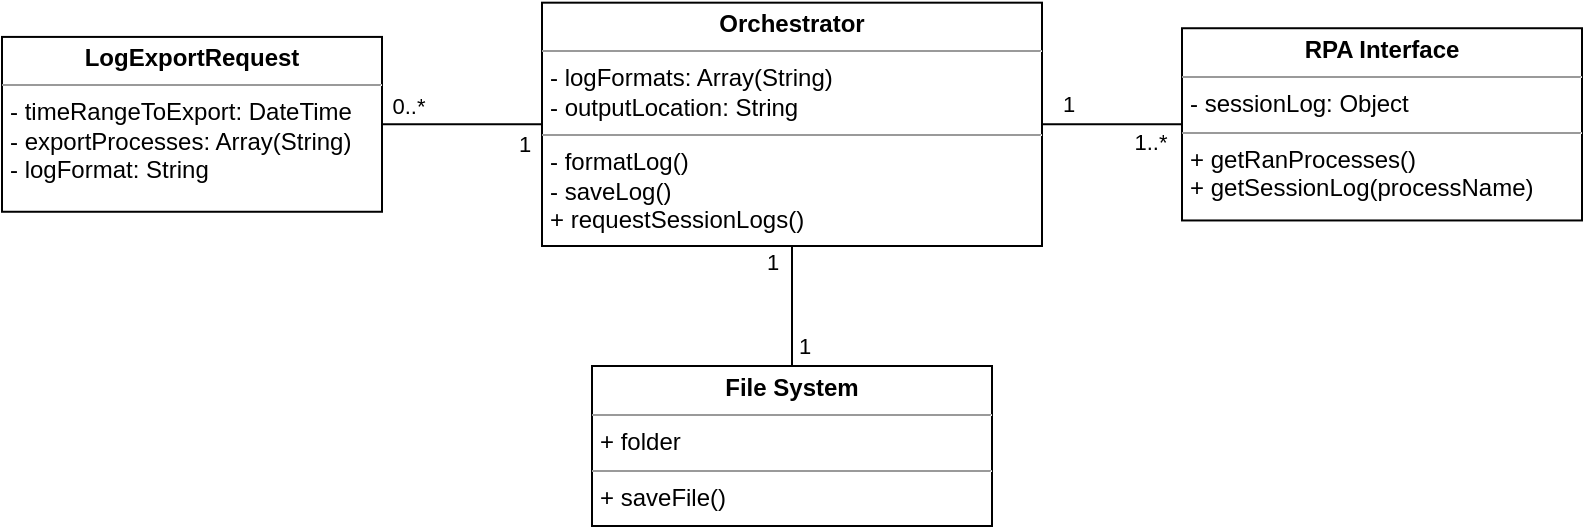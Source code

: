 <mxfile version="24.8.4">
  <diagram name="Page-1" id="c4acf3e9-155e-7222-9cf6-157b1a14988f">
    <mxGraphModel dx="1032" dy="772" grid="1" gridSize="10" guides="1" tooltips="1" connect="1" arrows="1" fold="1" page="1" pageScale="1" pageWidth="850" pageHeight="1100" background="none" math="0" shadow="0">
      <root>
        <mxCell id="0" />
        <mxCell id="1" parent="0" />
        <mxCell id="0Jw_0pqef54ksfQyoP_c-11" style="edgeStyle=orthogonalEdgeStyle;rounded=0;orthogonalLoop=1;jettySize=auto;html=1;entryX=0;entryY=0.5;entryDx=0;entryDy=0;endArrow=none;endFill=0;" parent="1" source="0Jw_0pqef54ksfQyoP_c-1" target="0Jw_0pqef54ksfQyoP_c-9" edge="1">
          <mxGeometry relative="1" as="geometry" />
        </mxCell>
        <mxCell id="WLs7GbNyF3fnMFnim6RR-7" value="1" style="edgeLabel;html=1;align=center;verticalAlign=middle;resizable=0;points=[];" parent="0Jw_0pqef54ksfQyoP_c-11" vertex="1" connectable="0">
          <mxGeometry x="-0.102" y="-2" relative="1" as="geometry">
            <mxPoint x="-19" y="-12" as="offset" />
          </mxGeometry>
        </mxCell>
        <mxCell id="WLs7GbNyF3fnMFnim6RR-8" value="1..*" style="edgeLabel;html=1;align=center;verticalAlign=middle;resizable=0;points=[];" parent="0Jw_0pqef54ksfQyoP_c-11" vertex="1" connectable="0">
          <mxGeometry x="0.534" y="-1" relative="1" as="geometry">
            <mxPoint y="8" as="offset" />
          </mxGeometry>
        </mxCell>
        <mxCell id="0Jw_0pqef54ksfQyoP_c-1" value="&lt;p style=&quot;margin:0px;margin-top:4px;text-align:center;&quot;&gt;&lt;b&gt;Orchestrator&lt;/b&gt;&lt;/p&gt;&lt;hr size=&quot;1&quot;&gt;&lt;p style=&quot;margin:0px;margin-left:4px;&quot;&gt;&lt;span style=&quot;background-color: initial;&quot;&gt;- logFormats: Array(String)&lt;/span&gt;&lt;/p&gt;&lt;p style=&quot;margin:0px;margin-left:4px;&quot;&gt;&lt;span style=&quot;background-color: initial;&quot;&gt;- outputLocation: String&lt;/span&gt;&lt;/p&gt;&lt;hr size=&quot;1&quot;&gt;&lt;p style=&quot;margin:0px;margin-left:4px;&quot;&gt;- formatLog()&lt;/p&gt;&lt;p style=&quot;margin:0px;margin-left:4px;&quot;&gt;- saveLog()&lt;/p&gt;&lt;p style=&quot;margin:0px;margin-left:4px;&quot;&gt;+ requestSessionLogs()&lt;/p&gt;" style="verticalAlign=top;align=left;overflow=fill;fontSize=12;fontFamily=Helvetica;html=1;rounded=0;shadow=0;comic=0;labelBackgroundColor=none;strokeWidth=1" parent="1" vertex="1">
          <mxGeometry x="300" y="88.34" width="250" height="121.66" as="geometry" />
        </mxCell>
        <mxCell id="0Jw_0pqef54ksfQyoP_c-9" value="&lt;p style=&quot;margin:0px;margin-top:4px;text-align:center;&quot;&gt;&lt;b&gt;RPA Interface&lt;/b&gt;&lt;/p&gt;&lt;hr size=&quot;1&quot;&gt;&lt;p style=&quot;margin:0px;margin-left:4px;&quot;&gt;- sessionLog: Object&lt;/p&gt;&lt;hr size=&quot;1&quot;&gt;&lt;p style=&quot;margin:0px;margin-left:4px;&quot;&gt;+ getRanProcesses()&lt;/p&gt;&lt;p style=&quot;margin:0px;margin-left:4px;&quot;&gt;+ getSessionLog(processName)&lt;/p&gt;" style="verticalAlign=top;align=left;overflow=fill;fontSize=12;fontFamily=Helvetica;html=1;rounded=0;shadow=0;comic=0;labelBackgroundColor=none;strokeWidth=1" parent="1" vertex="1">
          <mxGeometry x="620" y="101.12" width="200" height="96.11" as="geometry" />
        </mxCell>
        <mxCell id="oY6_I_e0kRh-n7d8JWCE-4" style="edgeStyle=orthogonalEdgeStyle;rounded=0;orthogonalLoop=1;jettySize=auto;html=1;entryX=0.5;entryY=1;entryDx=0;entryDy=0;endArrow=none;endFill=0;" parent="1" source="oY6_I_e0kRh-n7d8JWCE-3" target="0Jw_0pqef54ksfQyoP_c-1" edge="1">
          <mxGeometry relative="1" as="geometry" />
        </mxCell>
        <mxCell id="oY6_I_e0kRh-n7d8JWCE-5" value="1" style="edgeLabel;html=1;align=center;verticalAlign=middle;resizable=0;points=[];" parent="oY6_I_e0kRh-n7d8JWCE-4" vertex="1" connectable="0">
          <mxGeometry x="0.19" y="4" relative="1" as="geometry">
            <mxPoint x="-6" y="-17" as="offset" />
          </mxGeometry>
        </mxCell>
        <mxCell id="oY6_I_e0kRh-n7d8JWCE-6" value="1" style="edgeLabel;html=1;align=center;verticalAlign=middle;resizable=0;points=[];" parent="oY6_I_e0kRh-n7d8JWCE-4" vertex="1" connectable="0">
          <mxGeometry x="-0.268" relative="1" as="geometry">
            <mxPoint x="6" y="12" as="offset" />
          </mxGeometry>
        </mxCell>
        <mxCell id="oY6_I_e0kRh-n7d8JWCE-3" value="&lt;p style=&quot;margin:0px;margin-top:4px;text-align:center;&quot;&gt;&lt;b&gt;File System&lt;/b&gt;&lt;/p&gt;&lt;hr size=&quot;1&quot;&gt;&lt;p style=&quot;margin:0px;margin-left:4px;&quot;&gt;+ folder&lt;/p&gt;&lt;hr size=&quot;1&quot;&gt;&lt;p style=&quot;margin:0px;margin-left:4px;&quot;&gt;+ saveFile()&lt;/p&gt;" style="verticalAlign=top;align=left;overflow=fill;fontSize=12;fontFamily=Helvetica;html=1;rounded=0;shadow=0;comic=0;labelBackgroundColor=none;strokeWidth=1" parent="1" vertex="1">
          <mxGeometry x="325" y="270" width="200" height="80" as="geometry" />
        </mxCell>
        <mxCell id="M8dtzDCOkob3DML8WPTZ-2" style="edgeStyle=orthogonalEdgeStyle;rounded=0;orthogonalLoop=1;jettySize=auto;html=1;entryX=0;entryY=0.5;entryDx=0;entryDy=0;endArrow=none;endFill=0;" parent="1" source="M8dtzDCOkob3DML8WPTZ-1" target="0Jw_0pqef54ksfQyoP_c-1" edge="1">
          <mxGeometry relative="1" as="geometry" />
        </mxCell>
        <mxCell id="M8dtzDCOkob3DML8WPTZ-4" value="1" style="edgeLabel;html=1;align=center;verticalAlign=middle;resizable=0;points=[];" parent="M8dtzDCOkob3DML8WPTZ-2" vertex="1" connectable="0">
          <mxGeometry x="-0.051" y="1" relative="1" as="geometry">
            <mxPoint x="33" y="11" as="offset" />
          </mxGeometry>
        </mxCell>
        <mxCell id="M8dtzDCOkob3DML8WPTZ-5" value="0..*" style="edgeLabel;html=1;align=center;verticalAlign=middle;resizable=0;points=[];" parent="M8dtzDCOkob3DML8WPTZ-2" vertex="1" connectable="0">
          <mxGeometry x="-0.576" y="-1" relative="1" as="geometry">
            <mxPoint x="-4" y="-10" as="offset" />
          </mxGeometry>
        </mxCell>
        <mxCell id="M8dtzDCOkob3DML8WPTZ-1" value="&lt;p style=&quot;margin:0px;margin-top:4px;text-align:center;&quot;&gt;&lt;b style=&quot;&quot;&gt;LogExportRequest&lt;/b&gt;&lt;/p&gt;&lt;hr size=&quot;1&quot;&gt;&lt;p style=&quot;margin:0px;margin-left:4px;&quot;&gt;- timeRangeToExport: DateTime&lt;/p&gt;&lt;p style=&quot;margin:0px;margin-left:4px;&quot;&gt;- exportProcesses: Array(String)&lt;/p&gt;&lt;p style=&quot;margin:0px;margin-left:4px;&quot;&gt;- logFormat: String&lt;/p&gt;" style="verticalAlign=top;align=left;overflow=fill;fontSize=12;fontFamily=Helvetica;html=1;rounded=0;shadow=0;comic=0;labelBackgroundColor=none;strokeWidth=1" parent="1" vertex="1">
          <mxGeometry x="30" y="105.46" width="190" height="87.42" as="geometry" />
        </mxCell>
      </root>
    </mxGraphModel>
  </diagram>
</mxfile>

